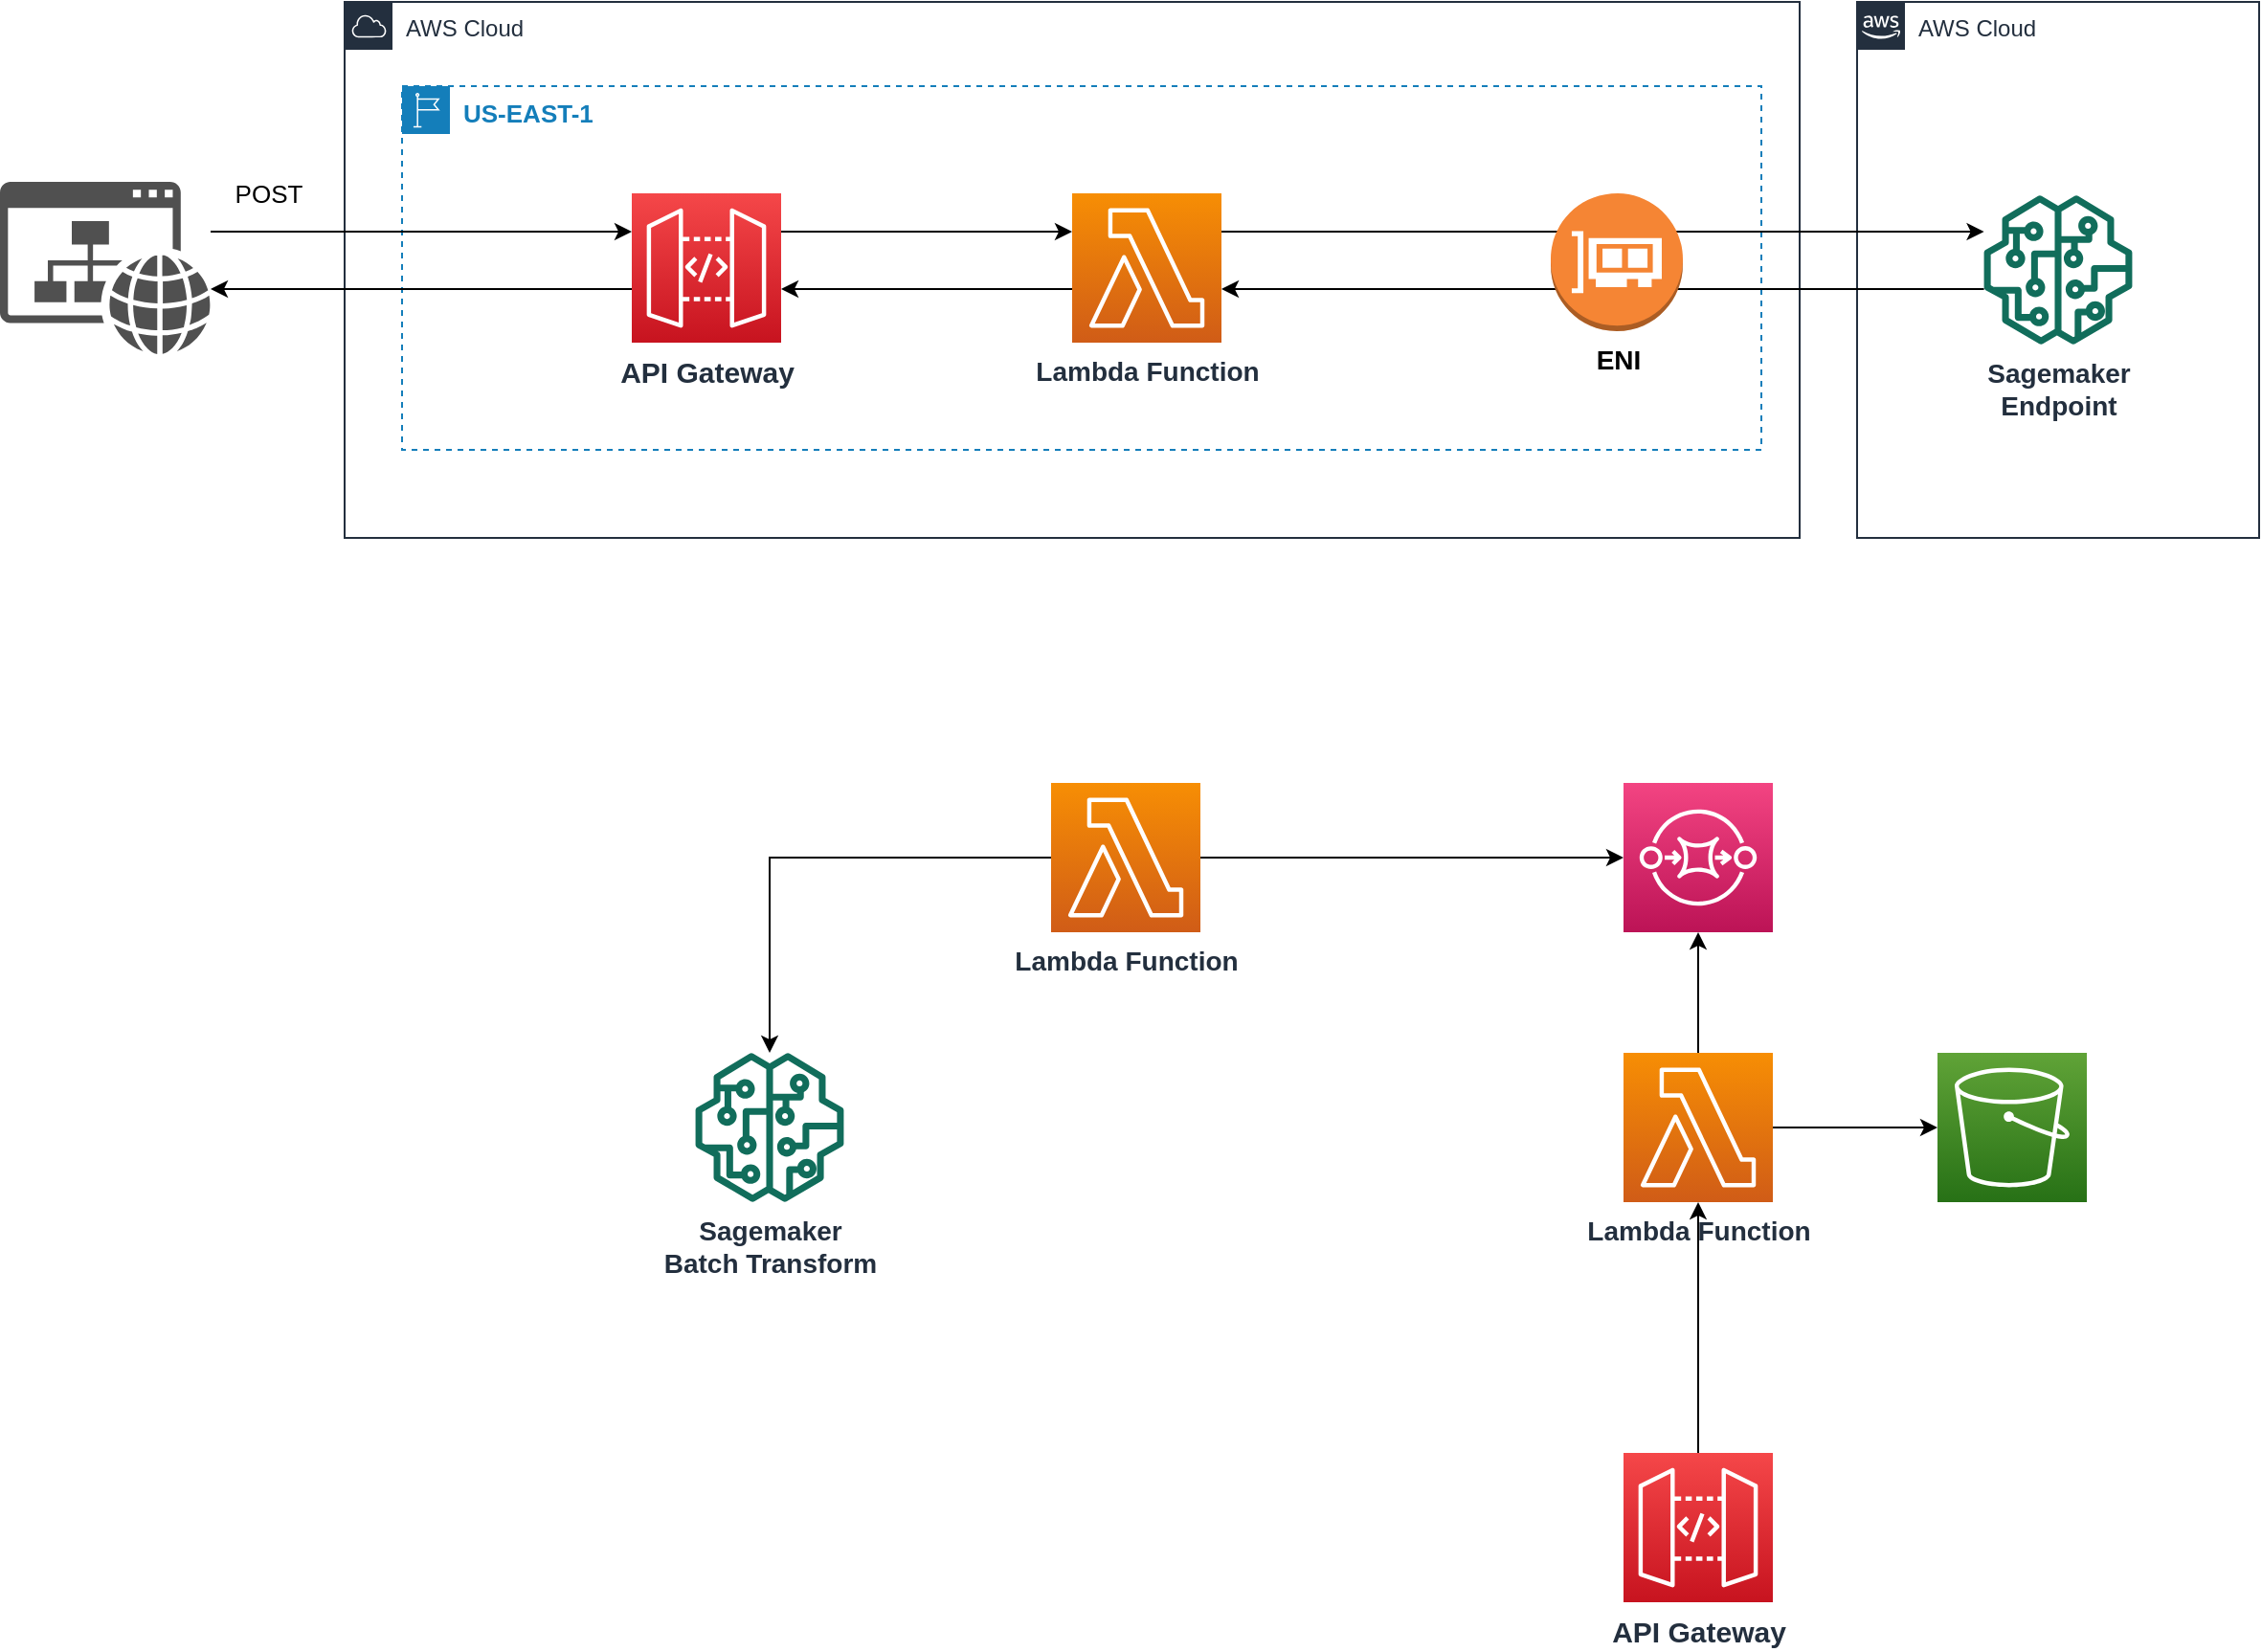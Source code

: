 <mxfile version="13.10.0" type="device"><diagram id="NQIOB8z1i2YdTSopxl7Y" name="Page-1"><mxGraphModel dx="2025" dy="825" grid="0" gridSize="10" guides="1" tooltips="1" connect="1" arrows="1" fold="1" page="0" pageScale="1" pageWidth="1169" pageHeight="827" math="0" shadow="0"><root><mxCell id="0"/><mxCell id="1" parent="0"/><mxCell id="r2OyKe0JfCUPESJ3lKcD-12" value="AWS Cloud" style="points=[[0,0],[0.25,0],[0.5,0],[0.75,0],[1,0],[1,0.25],[1,0.5],[1,0.75],[1,1],[0.75,1],[0.5,1],[0.25,1],[0,1],[0,0.75],[0,0.5],[0,0.25]];outlineConnect=0;gradientColor=none;html=1;whiteSpace=wrap;fontSize=12;fontStyle=0;shape=mxgraph.aws4.group;grIcon=mxgraph.aws4.group_aws_cloud_alt;strokeColor=#232F3E;fillColor=none;verticalAlign=top;align=left;spacingLeft=30;fontColor=#232F3E;dashed=0;" vertex="1" parent="1"><mxGeometry x="850" y="60" width="210" height="280" as="geometry"/></mxCell><mxCell id="r2OyKe0JfCUPESJ3lKcD-8" value="AWS Cloud" style="points=[[0,0],[0.25,0],[0.5,0],[0.75,0],[1,0],[1,0.25],[1,0.5],[1,0.75],[1,1],[0.75,1],[0.5,1],[0.25,1],[0,1],[0,0.75],[0,0.5],[0,0.25]];outlineConnect=0;gradientColor=none;html=1;whiteSpace=wrap;fontSize=12;fontStyle=0;shape=mxgraph.aws4.group;grIcon=mxgraph.aws4.group_aws_cloud;strokeColor=#232F3E;fillColor=none;verticalAlign=top;align=left;spacingLeft=30;fontColor=#232F3E;dashed=0;" vertex="1" parent="1"><mxGeometry x="60" y="60" width="760" height="280" as="geometry"/></mxCell><mxCell id="r2OyKe0JfCUPESJ3lKcD-9" value="US-EAST-1" style="points=[[0,0],[0.25,0],[0.5,0],[0.75,0],[1,0],[1,0.25],[1,0.5],[1,0.75],[1,1],[0.75,1],[0.5,1],[0.25,1],[0,1],[0,0.75],[0,0.5],[0,0.25]];outlineConnect=0;gradientColor=none;html=1;whiteSpace=wrap;fontSize=13;fontStyle=1;shape=mxgraph.aws4.group;grIcon=mxgraph.aws4.group_region;strokeColor=#147EBA;fillColor=none;verticalAlign=top;align=left;spacingLeft=30;fontColor=#147EBA;dashed=1;" vertex="1" parent="1"><mxGeometry x="90" y="104" width="710" height="190" as="geometry"/></mxCell><mxCell id="r2OyKe0JfCUPESJ3lKcD-4" style="edgeStyle=orthogonalEdgeStyle;rounded=0;orthogonalLoop=1;jettySize=auto;html=1;" edge="1" parent="1" source="r2OyKe0JfCUPESJ3lKcD-1" target="r2OyKe0JfCUPESJ3lKcD-2"><mxGeometry relative="1" as="geometry"><Array as="points"><mxPoint x="410" y="180"/><mxPoint x="410" y="180"/></Array></mxGeometry></mxCell><mxCell id="r2OyKe0JfCUPESJ3lKcD-15" style="edgeStyle=orthogonalEdgeStyle;rounded=0;orthogonalLoop=1;jettySize=auto;html=1;fontSize=13;" edge="1" parent="1" source="r2OyKe0JfCUPESJ3lKcD-1" target="r2OyKe0JfCUPESJ3lKcD-13"><mxGeometry relative="1" as="geometry"><Array as="points"><mxPoint x="30" y="210"/><mxPoint x="30" y="210"/></Array></mxGeometry></mxCell><mxCell id="r2OyKe0JfCUPESJ3lKcD-1" value="API Gateway" style="outlineConnect=0;fontColor=#232F3E;gradientColor=#F54749;gradientDirection=north;fillColor=#C7131F;strokeColor=#ffffff;dashed=0;verticalLabelPosition=bottom;verticalAlign=top;align=center;html=1;fontSize=15;fontStyle=1;aspect=fixed;shape=mxgraph.aws4.resourceIcon;resIcon=mxgraph.aws4.api_gateway;" vertex="1" parent="1"><mxGeometry x="210" y="160" width="78" height="78" as="geometry"/></mxCell><mxCell id="r2OyKe0JfCUPESJ3lKcD-5" style="edgeStyle=orthogonalEdgeStyle;rounded=0;orthogonalLoop=1;jettySize=auto;html=1;" edge="1" parent="1" source="r2OyKe0JfCUPESJ3lKcD-2" target="r2OyKe0JfCUPESJ3lKcD-3"><mxGeometry relative="1" as="geometry"><Array as="points"><mxPoint x="550" y="180"/><mxPoint x="550" y="180"/></Array></mxGeometry></mxCell><mxCell id="r2OyKe0JfCUPESJ3lKcD-7" style="edgeStyle=orthogonalEdgeStyle;rounded=0;orthogonalLoop=1;jettySize=auto;html=1;" edge="1" parent="1" source="r2OyKe0JfCUPESJ3lKcD-2" target="r2OyKe0JfCUPESJ3lKcD-1"><mxGeometry relative="1" as="geometry"><Array as="points"><mxPoint x="370" y="210"/><mxPoint x="370" y="210"/></Array></mxGeometry></mxCell><mxCell id="r2OyKe0JfCUPESJ3lKcD-2" value="Lambda Function" style="outlineConnect=0;fontColor=#232F3E;gradientColor=#F78E04;gradientDirection=north;fillColor=#D05C17;strokeColor=#ffffff;dashed=0;verticalLabelPosition=bottom;verticalAlign=top;align=center;html=1;fontSize=14;fontStyle=1;aspect=fixed;shape=mxgraph.aws4.resourceIcon;resIcon=mxgraph.aws4.lambda;" vertex="1" parent="1"><mxGeometry x="440" y="160" width="78" height="78" as="geometry"/></mxCell><mxCell id="r2OyKe0JfCUPESJ3lKcD-6" style="edgeStyle=orthogonalEdgeStyle;rounded=0;orthogonalLoop=1;jettySize=auto;html=1;" edge="1" parent="1" source="r2OyKe0JfCUPESJ3lKcD-3" target="r2OyKe0JfCUPESJ3lKcD-2"><mxGeometry relative="1" as="geometry"><Array as="points"><mxPoint x="610" y="210"/><mxPoint x="610" y="210"/></Array></mxGeometry></mxCell><mxCell id="r2OyKe0JfCUPESJ3lKcD-3" value="Sagemaker&lt;br style=&quot;font-size: 14px;&quot;&gt;Endpoint" style="outlineConnect=0;fontColor=#232F3E;gradientColor=none;fillColor=#116D5B;strokeColor=none;dashed=0;verticalLabelPosition=bottom;verticalAlign=top;align=center;html=1;fontSize=14;fontStyle=1;aspect=fixed;pointerEvents=1;shape=mxgraph.aws4.sagemaker_model;" vertex="1" parent="1"><mxGeometry x="916" y="161" width="78" height="78" as="geometry"/></mxCell><mxCell id="r2OyKe0JfCUPESJ3lKcD-10" value="ENI" style="outlineConnect=0;dashed=0;verticalLabelPosition=bottom;verticalAlign=top;align=center;html=1;shape=mxgraph.aws3.elastic_network_interface;fillColor=#F58534;gradientColor=none;fontStyle=1;fontSize=14;" vertex="1" parent="1"><mxGeometry x="690" y="160" width="69" height="72" as="geometry"/></mxCell><mxCell id="r2OyKe0JfCUPESJ3lKcD-14" value="POST" style="edgeStyle=orthogonalEdgeStyle;rounded=0;orthogonalLoop=1;jettySize=auto;html=1;fontSize=13;" edge="1" parent="1" source="r2OyKe0JfCUPESJ3lKcD-13" target="r2OyKe0JfCUPESJ3lKcD-1"><mxGeometry x="-0.727" y="20" relative="1" as="geometry"><Array as="points"><mxPoint x="80" y="180"/><mxPoint x="80" y="180"/></Array><mxPoint as="offset"/></mxGeometry></mxCell><mxCell id="r2OyKe0JfCUPESJ3lKcD-13" value="" style="pointerEvents=1;shadow=0;dashed=0;html=1;strokeColor=none;fillColor=#505050;labelPosition=center;verticalLabelPosition=bottom;verticalAlign=top;outlineConnect=0;align=center;shape=mxgraph.office.concepts.website;fontSize=13;" vertex="1" parent="1"><mxGeometry x="-120" y="154" width="110" height="90" as="geometry"/></mxCell><mxCell id="r2OyKe0JfCUPESJ3lKcD-16" value="Sagemaker&lt;br style=&quot;font-size: 14px&quot;&gt;Batch Transform" style="outlineConnect=0;fontColor=#232F3E;gradientColor=none;fillColor=#116D5B;strokeColor=none;dashed=0;verticalLabelPosition=bottom;verticalAlign=top;align=center;html=1;fontSize=14;fontStyle=1;aspect=fixed;pointerEvents=1;shape=mxgraph.aws4.sagemaker_model;" vertex="1" parent="1"><mxGeometry x="243" y="609" width="78" height="78" as="geometry"/></mxCell><mxCell id="r2OyKe0JfCUPESJ3lKcD-18" style="edgeStyle=orthogonalEdgeStyle;rounded=0;orthogonalLoop=1;jettySize=auto;html=1;fontSize=13;" edge="1" parent="1" source="r2OyKe0JfCUPESJ3lKcD-17" target="r2OyKe0JfCUPESJ3lKcD-16"><mxGeometry relative="1" as="geometry"/></mxCell><mxCell id="r2OyKe0JfCUPESJ3lKcD-27" style="edgeStyle=orthogonalEdgeStyle;rounded=0;orthogonalLoop=1;jettySize=auto;html=1;fontSize=13;" edge="1" parent="1" source="r2OyKe0JfCUPESJ3lKcD-17" target="r2OyKe0JfCUPESJ3lKcD-25"><mxGeometry relative="1" as="geometry"/></mxCell><mxCell id="r2OyKe0JfCUPESJ3lKcD-17" value="Lambda Function" style="outlineConnect=0;fontColor=#232F3E;gradientColor=#F78E04;gradientDirection=north;fillColor=#D05C17;strokeColor=#ffffff;dashed=0;verticalLabelPosition=bottom;verticalAlign=top;align=center;html=1;fontSize=14;fontStyle=1;aspect=fixed;shape=mxgraph.aws4.resourceIcon;resIcon=mxgraph.aws4.lambda;" vertex="1" parent="1"><mxGeometry x="429" y="468" width="78" height="78" as="geometry"/></mxCell><mxCell id="r2OyKe0JfCUPESJ3lKcD-23" style="edgeStyle=orthogonalEdgeStyle;rounded=0;orthogonalLoop=1;jettySize=auto;html=1;fontSize=13;" edge="1" parent="1" source="r2OyKe0JfCUPESJ3lKcD-19" target="r2OyKe0JfCUPESJ3lKcD-24"><mxGeometry relative="1" as="geometry"><mxPoint x="893" y="648" as="targetPoint"/></mxGeometry></mxCell><mxCell id="r2OyKe0JfCUPESJ3lKcD-26" style="edgeStyle=orthogonalEdgeStyle;rounded=0;orthogonalLoop=1;jettySize=auto;html=1;fontSize=13;" edge="1" parent="1" source="r2OyKe0JfCUPESJ3lKcD-19" target="r2OyKe0JfCUPESJ3lKcD-25"><mxGeometry relative="1" as="geometry"/></mxCell><mxCell id="r2OyKe0JfCUPESJ3lKcD-19" value="Lambda Function" style="outlineConnect=0;fontColor=#232F3E;gradientColor=#F78E04;gradientDirection=north;fillColor=#D05C17;strokeColor=#ffffff;dashed=0;verticalLabelPosition=bottom;verticalAlign=top;align=center;html=1;fontSize=14;fontStyle=1;aspect=fixed;shape=mxgraph.aws4.resourceIcon;resIcon=mxgraph.aws4.lambda;" vertex="1" parent="1"><mxGeometry x="728" y="609" width="78" height="78" as="geometry"/></mxCell><mxCell id="r2OyKe0JfCUPESJ3lKcD-21" style="edgeStyle=orthogonalEdgeStyle;rounded=0;orthogonalLoop=1;jettySize=auto;html=1;fontSize=13;" edge="1" parent="1" source="r2OyKe0JfCUPESJ3lKcD-20" target="r2OyKe0JfCUPESJ3lKcD-19"><mxGeometry relative="1" as="geometry"/></mxCell><mxCell id="r2OyKe0JfCUPESJ3lKcD-20" value="API Gateway" style="outlineConnect=0;fontColor=#232F3E;gradientColor=#F54749;gradientDirection=north;fillColor=#C7131F;strokeColor=#ffffff;dashed=0;verticalLabelPosition=bottom;verticalAlign=top;align=center;html=1;fontSize=15;fontStyle=1;aspect=fixed;shape=mxgraph.aws4.resourceIcon;resIcon=mxgraph.aws4.api_gateway;" vertex="1" parent="1"><mxGeometry x="728" y="818" width="78" height="78" as="geometry"/></mxCell><mxCell id="r2OyKe0JfCUPESJ3lKcD-24" value="" style="outlineConnect=0;fontColor=#232F3E;gradientColor=#60A337;gradientDirection=north;fillColor=#277116;strokeColor=#ffffff;dashed=0;verticalLabelPosition=bottom;verticalAlign=top;align=center;html=1;fontSize=12;fontStyle=0;aspect=fixed;shape=mxgraph.aws4.resourceIcon;resIcon=mxgraph.aws4.s3;" vertex="1" parent="1"><mxGeometry x="892" y="609" width="78" height="78" as="geometry"/></mxCell><mxCell id="r2OyKe0JfCUPESJ3lKcD-25" value="" style="outlineConnect=0;fontColor=#232F3E;gradientColor=#F34482;gradientDirection=north;fillColor=#BC1356;strokeColor=#ffffff;dashed=0;verticalLabelPosition=bottom;verticalAlign=top;align=center;html=1;fontSize=12;fontStyle=0;aspect=fixed;shape=mxgraph.aws4.resourceIcon;resIcon=mxgraph.aws4.sqs;" vertex="1" parent="1"><mxGeometry x="728" y="468" width="78" height="78" as="geometry"/></mxCell></root></mxGraphModel></diagram></mxfile>